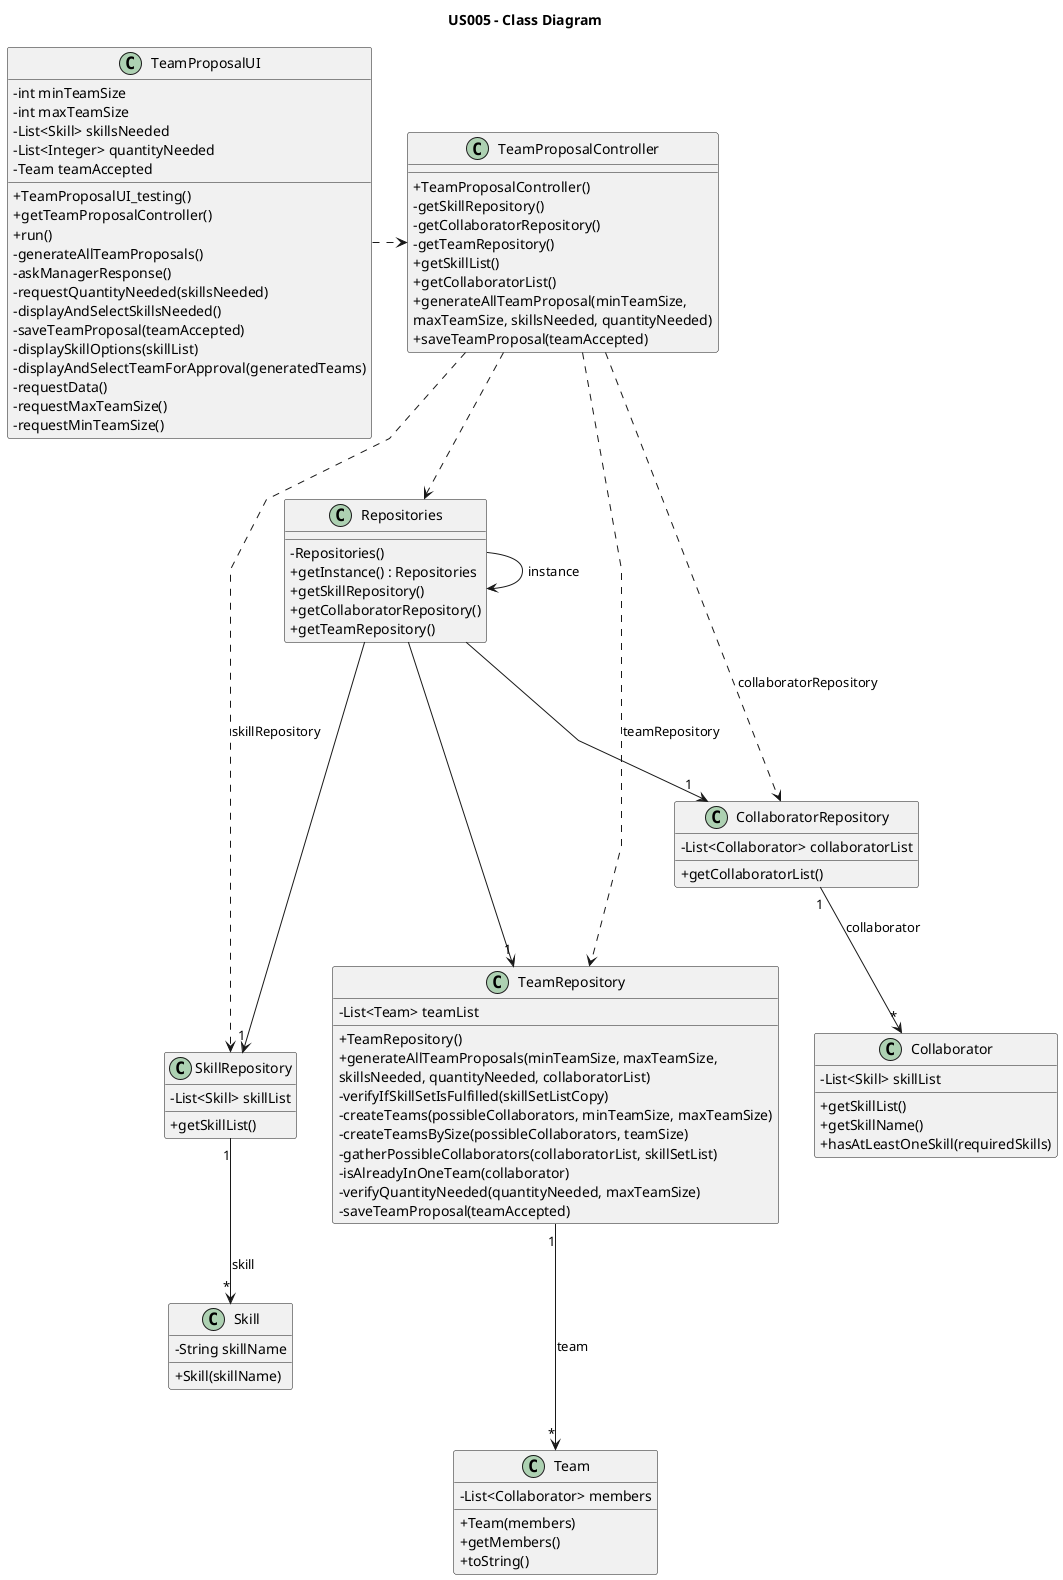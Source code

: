 @startuml
'skinparam monochrome true
skinparam packageStyle rectangle
skinparam shadowing false
skinparam linetype polyline
'skinparam linetype orto
skinparam classAttributeIconSize 0
'left to right direction
title US005 - Class Diagram


class TeamProposalUI {
    - int minTeamSize
    - int maxTeamSize
    - List<Skill> skillsNeeded
    - List<Integer> quantityNeeded
    - Team teamAccepted

    + TeamProposalUI_testing()
    + getTeamProposalController()
    + run()
    - generateAllTeamProposals()
    - askManagerResponse()
    - requestQuantityNeeded(skillsNeeded)
    - displayAndSelectSkillsNeeded()
    - saveTeamProposal(teamAccepted)
    - displaySkillOptions(skillList)
    - displayAndSelectTeamForApproval(generatedTeams)
    - requestData()
    - requestMaxTeamSize()
    - requestMinTeamSize()

}

class TeamProposalController {
    + TeamProposalController()
    - getSkillRepository()
    - getCollaboratorRepository()
    - getTeamRepository()
    + getSkillList()
    + getCollaboratorList()
    + generateAllTeamProposal(minTeamSize,\nmaxTeamSize, skillsNeeded, quantityNeeded)
    + saveTeamProposal(teamAccepted)
}

class Repositories {
    - Repositories()
    + getInstance() : Repositories
    + getSkillRepository()
    + getCollaboratorRepository()
    + getTeamRepository()
}

Class SkillRepository {
    - List<Skill> skillList

    + getSkillList()
}

Class CollaboratorRepository {
    - List<Collaborator> collaboratorList

    + getCollaboratorList()

}

class TeamRepository {
    - List<Team> teamList

    + TeamRepository()
    + generateAllTeamProposals(minTeamSize, maxTeamSize,\nskillsNeeded, quantityNeeded, collaboratorList)
    - verifyIfSkillSetIsFulfilled(skillSetListCopy)
    - createTeams(possibleCollaborators, minTeamSize, maxTeamSize)
    - createTeamsBySize(possibleCollaborators, teamSize)
    - gatherPossibleCollaborators(collaboratorList, skillSetList)
    - isAlreadyInOneTeam(collaborator)
    - verifyQuantityNeeded(quantityNeeded, maxTeamSize)
    - saveTeamProposal(teamAccepted)
}

class Team {
    - List<Collaborator> members

    + Team(members)
    + getMembers()
    + toString()
}

class Skill {
    - String skillName

    + Skill(skillName)
}

class Collaborator {
    - List<Skill> skillList

    + getSkillList()
    + getSkillName()
    + hasAtLeastOneSkill(requiredSkills)
}


TeamProposalUI .right.> TeamProposalController

TeamProposalController ..> Repositories

Repositories ----> "1" SkillRepository
Repositories ---> "1" CollaboratorRepository
Repositories ----> "1" TeamRepository
TeamProposalController ...> SkillRepository : skillRepository
TeamProposalController ...> CollaboratorRepository : collaboratorRepository
TeamProposalController ...> TeamRepository : teamRepository
Repositories -> Repositories : instance
TeamRepository "1" ---> "*" Team :team
SkillRepository "1" --> "*" Skill : skill
CollaboratorRepository "1" --> "*" Collaborator : collaborator

@enduml